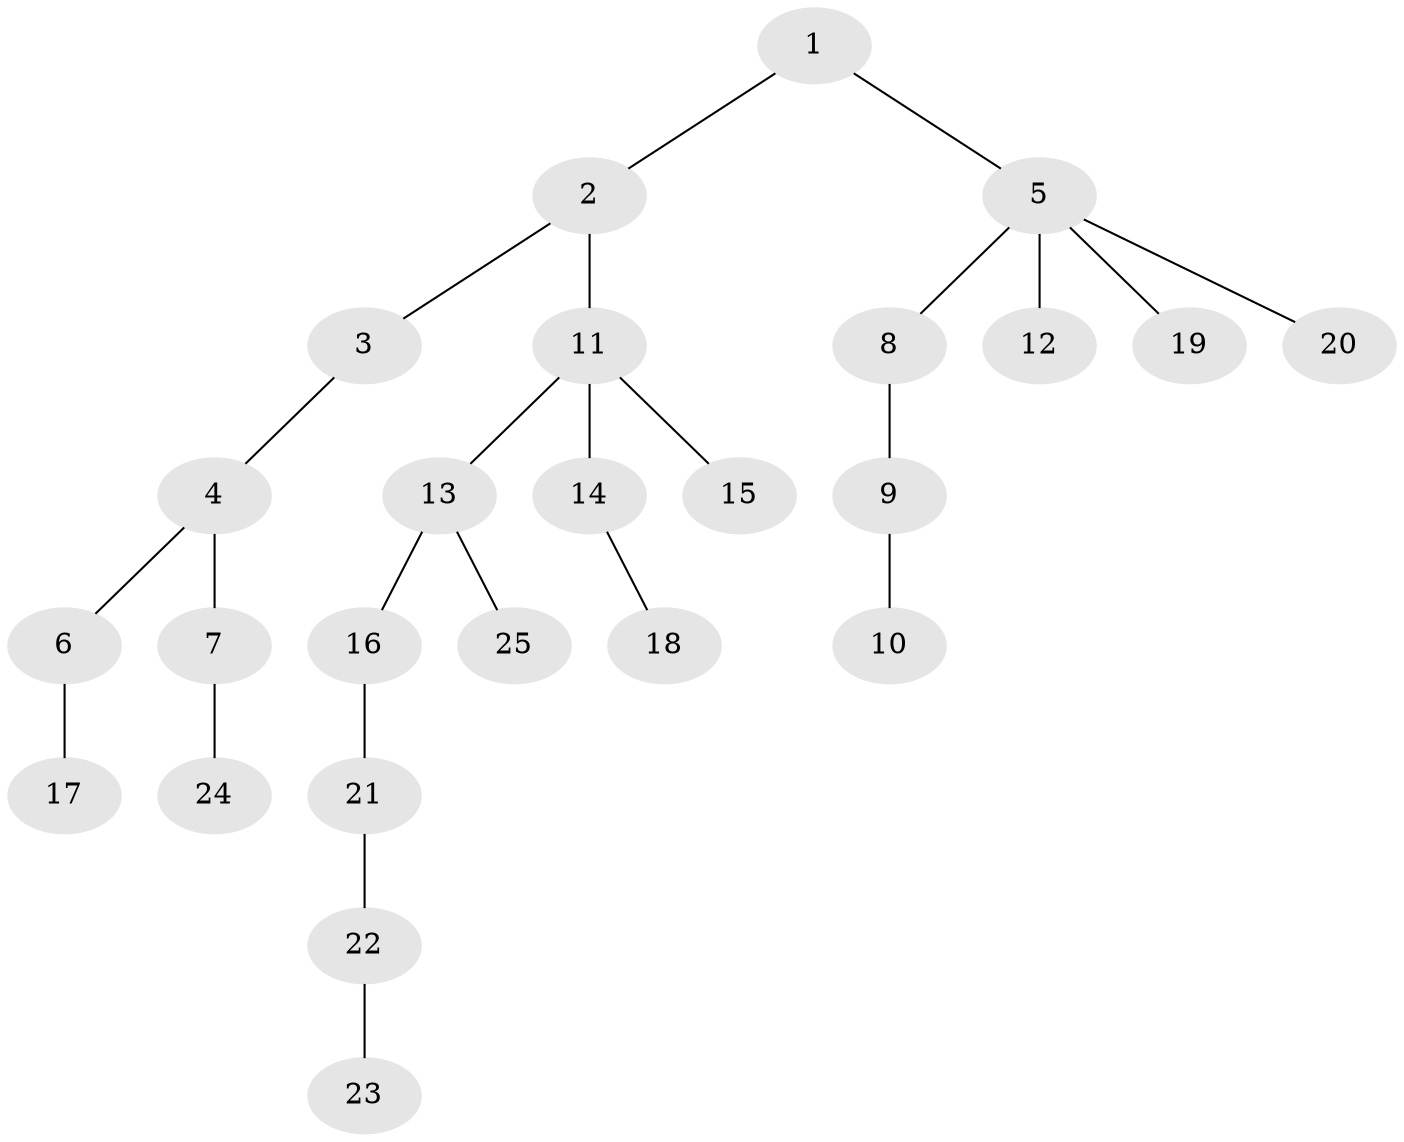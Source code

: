 // original degree distribution, {3: 0.18333333333333332, 6: 0.016666666666666666, 4: 0.06666666666666667, 2: 0.31666666666666665, 1: 0.4166666666666667}
// Generated by graph-tools (version 1.1) at 2025/51/03/04/25 22:51:55]
// undirected, 25 vertices, 24 edges
graph export_dot {
  node [color=gray90,style=filled];
  1;
  2;
  3;
  4;
  5;
  6;
  7;
  8;
  9;
  10;
  11;
  12;
  13;
  14;
  15;
  16;
  17;
  18;
  19;
  20;
  21;
  22;
  23;
  24;
  25;
  1 -- 2 [weight=1.0];
  1 -- 5 [weight=1.0];
  2 -- 3 [weight=1.0];
  2 -- 11 [weight=3.0];
  3 -- 4 [weight=1.0];
  4 -- 6 [weight=1.0];
  4 -- 7 [weight=1.0];
  5 -- 8 [weight=1.0];
  5 -- 12 [weight=1.0];
  5 -- 19 [weight=1.0];
  5 -- 20 [weight=1.0];
  6 -- 17 [weight=1.0];
  7 -- 24 [weight=1.0];
  8 -- 9 [weight=2.0];
  9 -- 10 [weight=1.0];
  11 -- 13 [weight=1.0];
  11 -- 14 [weight=1.0];
  11 -- 15 [weight=1.0];
  13 -- 16 [weight=1.0];
  13 -- 25 [weight=1.0];
  14 -- 18 [weight=1.0];
  16 -- 21 [weight=1.0];
  21 -- 22 [weight=1.0];
  22 -- 23 [weight=1.0];
}
